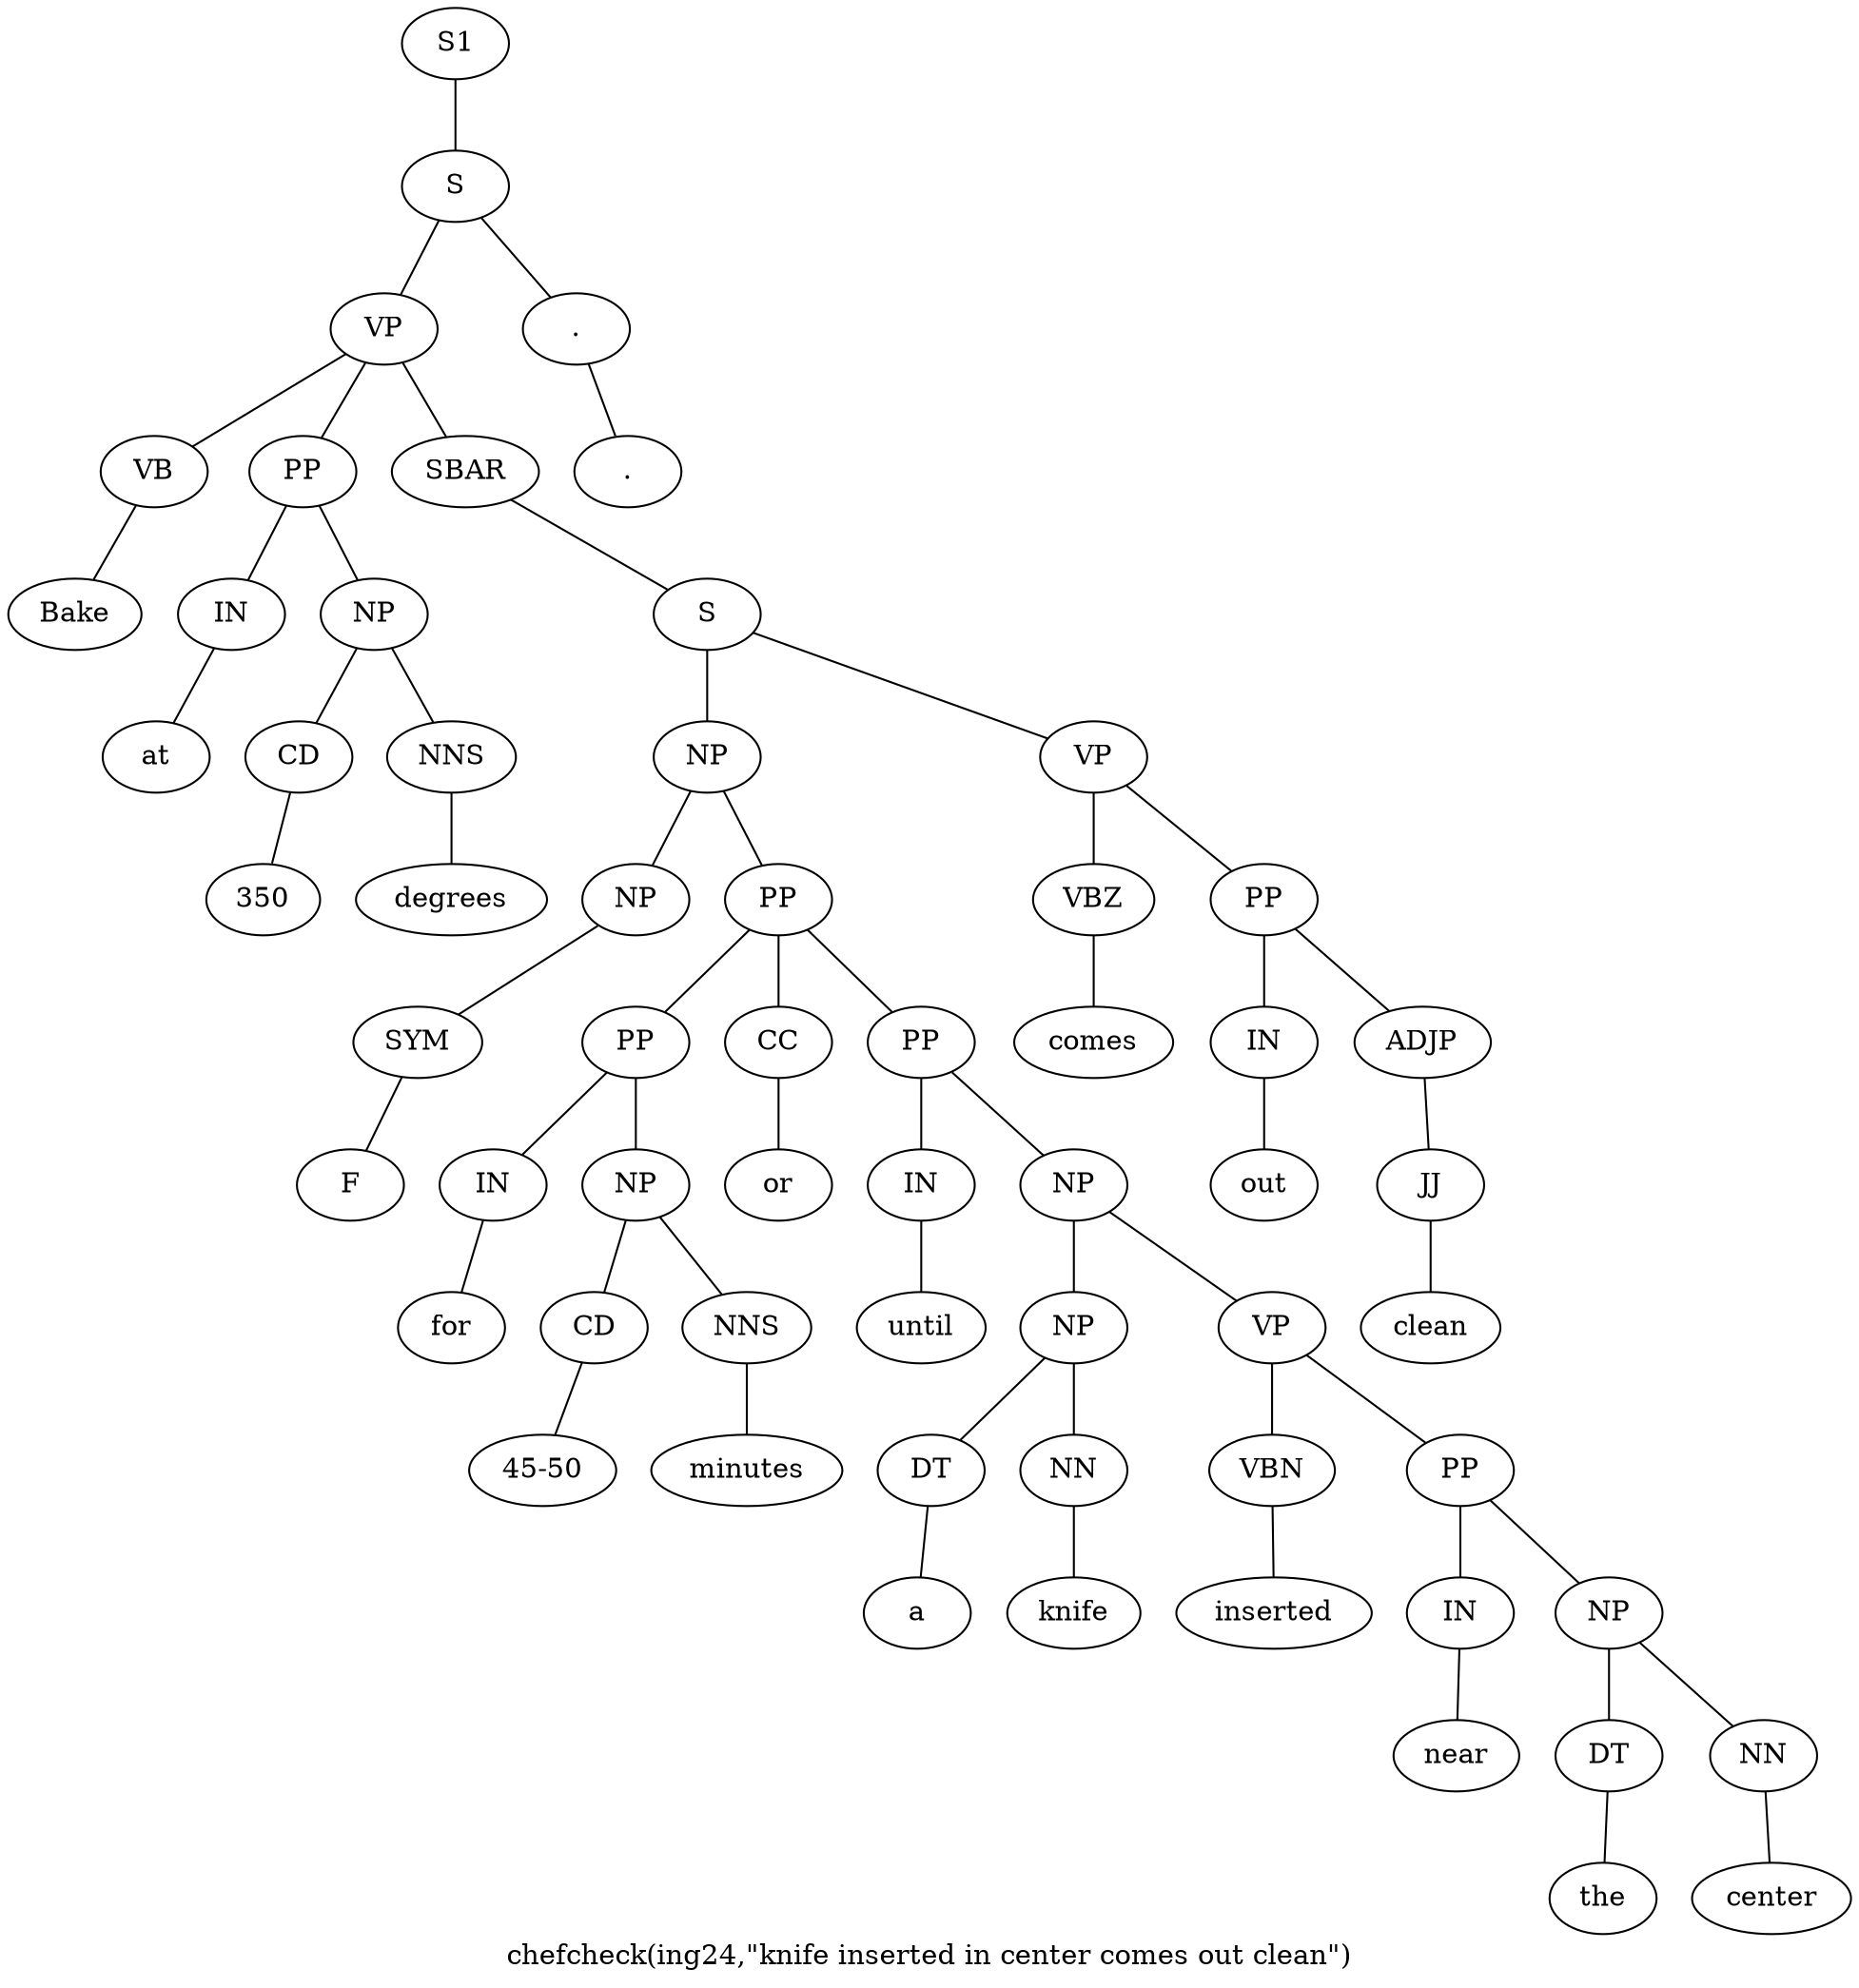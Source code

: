graph SyntaxGraph {
	label = "chefcheck(ing24,\"knife inserted in center comes out clean\")";
	Node0 [label="S1"];
	Node1 [label="S"];
	Node2 [label="VP"];
	Node3 [label="VB"];
	Node4 [label="Bake"];
	Node5 [label="PP"];
	Node6 [label="IN"];
	Node7 [label="at"];
	Node8 [label="NP"];
	Node9 [label="CD"];
	Node10 [label="350"];
	Node11 [label="NNS"];
	Node12 [label="degrees"];
	Node13 [label="SBAR"];
	Node14 [label="S"];
	Node15 [label="NP"];
	Node16 [label="NP"];
	Node17 [label="SYM"];
	Node18 [label="F"];
	Node19 [label="PP"];
	Node20 [label="PP"];
	Node21 [label="IN"];
	Node22 [label="for"];
	Node23 [label="NP"];
	Node24 [label="CD"];
	Node25 [label="45-50"];
	Node26 [label="NNS"];
	Node27 [label="minutes"];
	Node28 [label="CC"];
	Node29 [label="or"];
	Node30 [label="PP"];
	Node31 [label="IN"];
	Node32 [label="until"];
	Node33 [label="NP"];
	Node34 [label="NP"];
	Node35 [label="DT"];
	Node36 [label="a"];
	Node37 [label="NN"];
	Node38 [label="knife"];
	Node39 [label="VP"];
	Node40 [label="VBN"];
	Node41 [label="inserted"];
	Node42 [label="PP"];
	Node43 [label="IN"];
	Node44 [label="near"];
	Node45 [label="NP"];
	Node46 [label="DT"];
	Node47 [label="the"];
	Node48 [label="NN"];
	Node49 [label="center"];
	Node50 [label="VP"];
	Node51 [label="VBZ"];
	Node52 [label="comes"];
	Node53 [label="PP"];
	Node54 [label="IN"];
	Node55 [label="out"];
	Node56 [label="ADJP"];
	Node57 [label="JJ"];
	Node58 [label="clean"];
	Node59 [label="."];
	Node60 [label="."];

	Node0 -- Node1;
	Node1 -- Node2;
	Node1 -- Node59;
	Node2 -- Node3;
	Node2 -- Node5;
	Node2 -- Node13;
	Node3 -- Node4;
	Node5 -- Node6;
	Node5 -- Node8;
	Node6 -- Node7;
	Node8 -- Node9;
	Node8 -- Node11;
	Node9 -- Node10;
	Node11 -- Node12;
	Node13 -- Node14;
	Node14 -- Node15;
	Node14 -- Node50;
	Node15 -- Node16;
	Node15 -- Node19;
	Node16 -- Node17;
	Node17 -- Node18;
	Node19 -- Node20;
	Node19 -- Node28;
	Node19 -- Node30;
	Node20 -- Node21;
	Node20 -- Node23;
	Node21 -- Node22;
	Node23 -- Node24;
	Node23 -- Node26;
	Node24 -- Node25;
	Node26 -- Node27;
	Node28 -- Node29;
	Node30 -- Node31;
	Node30 -- Node33;
	Node31 -- Node32;
	Node33 -- Node34;
	Node33 -- Node39;
	Node34 -- Node35;
	Node34 -- Node37;
	Node35 -- Node36;
	Node37 -- Node38;
	Node39 -- Node40;
	Node39 -- Node42;
	Node40 -- Node41;
	Node42 -- Node43;
	Node42 -- Node45;
	Node43 -- Node44;
	Node45 -- Node46;
	Node45 -- Node48;
	Node46 -- Node47;
	Node48 -- Node49;
	Node50 -- Node51;
	Node50 -- Node53;
	Node51 -- Node52;
	Node53 -- Node54;
	Node53 -- Node56;
	Node54 -- Node55;
	Node56 -- Node57;
	Node57 -- Node58;
	Node59 -- Node60;
}